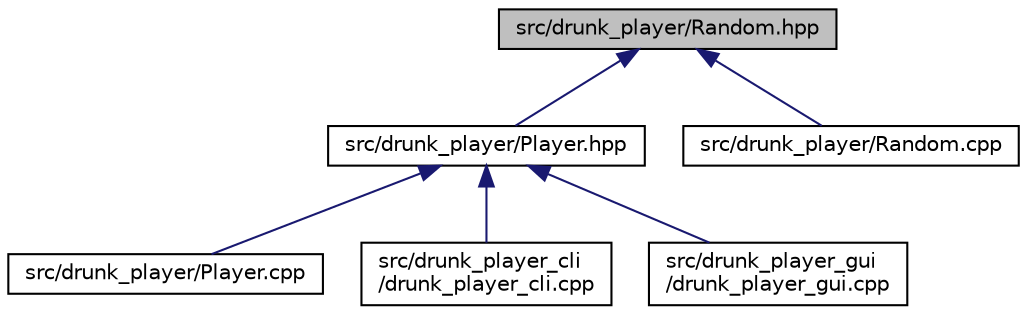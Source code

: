 digraph "src/drunk_player/Random.hpp"
{
  edge [fontname="Helvetica",fontsize="10",labelfontname="Helvetica",labelfontsize="10"];
  node [fontname="Helvetica",fontsize="10",shape=record];
  Node1 [label="src/drunk_player/Random.hpp",height=0.2,width=0.4,color="black", fillcolor="grey75", style="filled", fontcolor="black"];
  Node1 -> Node2 [dir="back",color="midnightblue",fontsize="10",style="solid",fontname="Helvetica"];
  Node2 [label="src/drunk_player/Player.hpp",height=0.2,width=0.4,color="black", fillcolor="white", style="filled",URL="$Player_8hpp.html"];
  Node2 -> Node3 [dir="back",color="midnightblue",fontsize="10",style="solid",fontname="Helvetica"];
  Node3 [label="src/drunk_player/Player.cpp",height=0.2,width=0.4,color="black", fillcolor="white", style="filled",URL="$Player_8cpp.html"];
  Node2 -> Node4 [dir="back",color="midnightblue",fontsize="10",style="solid",fontname="Helvetica"];
  Node4 [label="src/drunk_player_cli\l/drunk_player_cli.cpp",height=0.2,width=0.4,color="black", fillcolor="white", style="filled",URL="$drunk__player__cli_8cpp.html"];
  Node2 -> Node5 [dir="back",color="midnightblue",fontsize="10",style="solid",fontname="Helvetica"];
  Node5 [label="src/drunk_player_gui\l/drunk_player_gui.cpp",height=0.2,width=0.4,color="black", fillcolor="white", style="filled",URL="$drunk__player__gui_8cpp.html"];
  Node1 -> Node6 [dir="back",color="midnightblue",fontsize="10",style="solid",fontname="Helvetica"];
  Node6 [label="src/drunk_player/Random.cpp",height=0.2,width=0.4,color="black", fillcolor="white", style="filled",URL="$Random_8cpp.html"];
}
